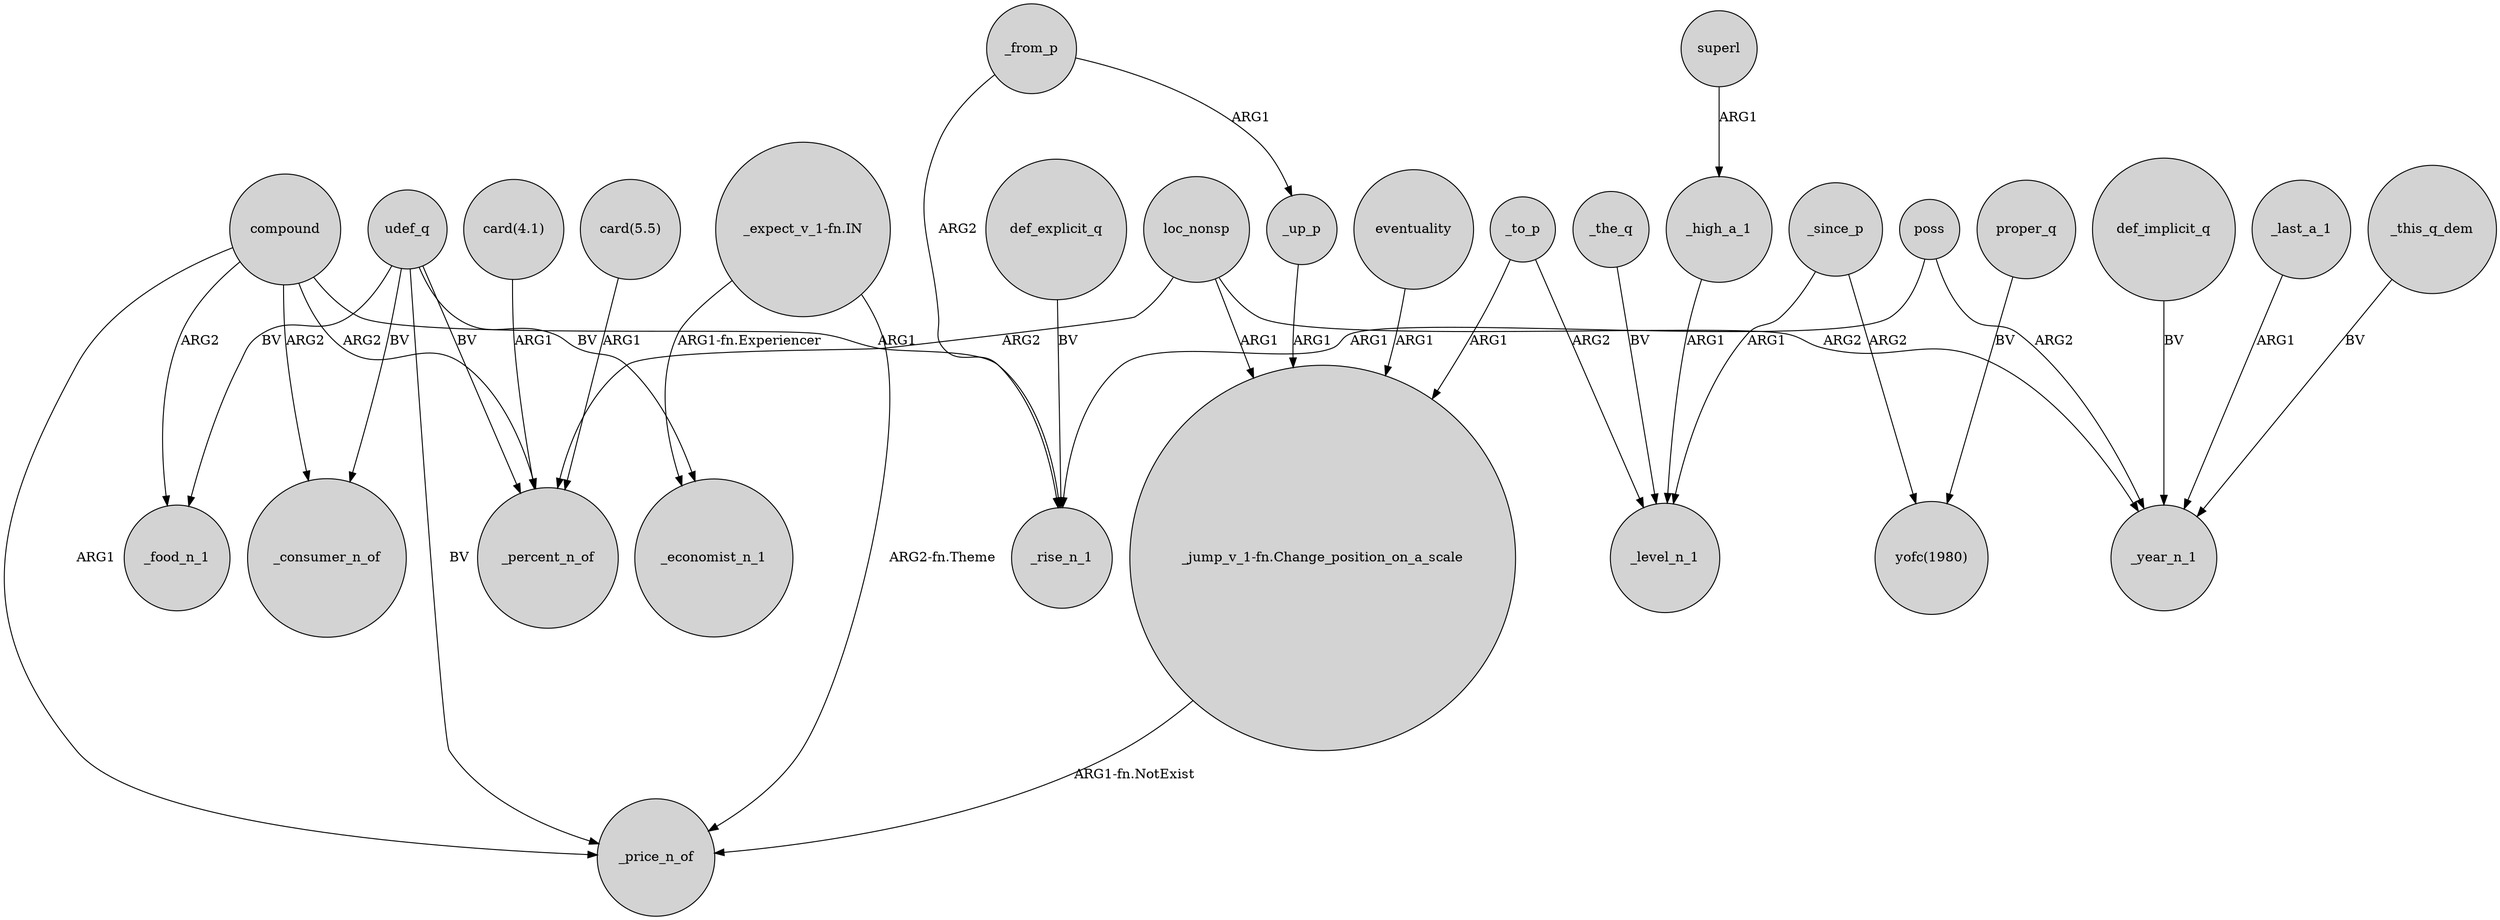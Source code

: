 digraph {
	node [shape=circle style=filled]
	compound -> _food_n_1 [label=ARG2]
	poss -> _rise_n_1 [label=ARG1]
	udef_q -> _price_n_of [label=BV]
	def_implicit_q -> _year_n_1 [label=BV]
	_to_p -> "_jump_v_1-fn.Change_position_on_a_scale" [label=ARG1]
	superl -> _high_a_1 [label=ARG1]
	"_jump_v_1-fn.Change_position_on_a_scale" -> _price_n_of [label="ARG1-fn.NotExist"]
	_from_p -> _up_p [label=ARG1]
	udef_q -> _economist_n_1 [label=BV]
	_the_q -> _level_n_1 [label=BV]
	_from_p -> _rise_n_1 [label=ARG2]
	compound -> _percent_n_of [label=ARG2]
	udef_q -> _food_n_1 [label=BV]
	"card(5.5)" -> _percent_n_of [label=ARG1]
	_up_p -> "_jump_v_1-fn.Change_position_on_a_scale" [label=ARG1]
	"card(4.1)" -> _percent_n_of [label=ARG1]
	eventuality -> "_jump_v_1-fn.Change_position_on_a_scale" [label=ARG1]
	poss -> _year_n_1 [label=ARG2]
	"_expect_v_1-fn.IN" -> _price_n_of [label="ARG2-fn.Theme"]
	loc_nonsp -> _percent_n_of [label=ARG2]
	_high_a_1 -> _level_n_1 [label=ARG1]
	loc_nonsp -> _year_n_1 [label=ARG2]
	udef_q -> _consumer_n_of [label=BV]
	def_explicit_q -> _rise_n_1 [label=BV]
	_last_a_1 -> _year_n_1 [label=ARG1]
	proper_q -> "yofc(1980)" [label=BV]
	compound -> _consumer_n_of [label=ARG2]
	_since_p -> "yofc(1980)" [label=ARG2]
	compound -> _rise_n_1 [label=ARG1]
	udef_q -> _percent_n_of [label=BV]
	_since_p -> _level_n_1 [label=ARG1]
	compound -> _price_n_of [label=ARG1]
	"_expect_v_1-fn.IN" -> _economist_n_1 [label="ARG1-fn.Experiencer"]
	_to_p -> _level_n_1 [label=ARG2]
	loc_nonsp -> "_jump_v_1-fn.Change_position_on_a_scale" [label=ARG1]
	_this_q_dem -> _year_n_1 [label=BV]
}
